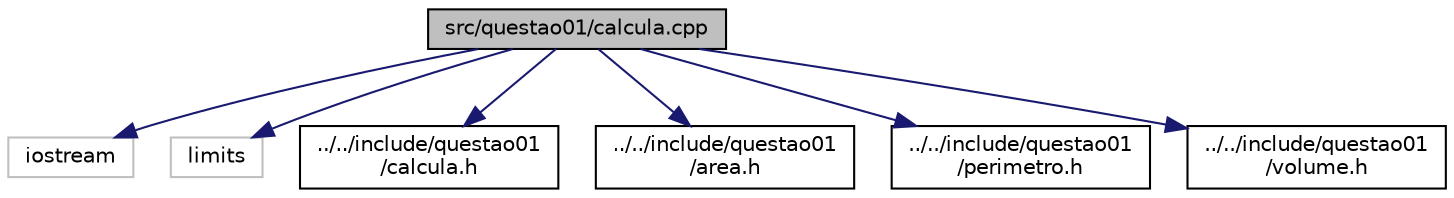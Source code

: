 digraph "src/questao01/calcula.cpp"
{
  edge [fontname="Helvetica",fontsize="10",labelfontname="Helvetica",labelfontsize="10"];
  node [fontname="Helvetica",fontsize="10",shape=record];
  Node1 [label="src/questao01/calcula.cpp",height=0.2,width=0.4,color="black", fillcolor="grey75", style="filled", fontcolor="black"];
  Node1 -> Node2 [color="midnightblue",fontsize="10",style="solid",fontname="Helvetica"];
  Node2 [label="iostream",height=0.2,width=0.4,color="grey75", fillcolor="white", style="filled"];
  Node1 -> Node3 [color="midnightblue",fontsize="10",style="solid",fontname="Helvetica"];
  Node3 [label="limits",height=0.2,width=0.4,color="grey75", fillcolor="white", style="filled"];
  Node1 -> Node4 [color="midnightblue",fontsize="10",style="solid",fontname="Helvetica"];
  Node4 [label="../../include/questao01\l/calcula.h",height=0.2,width=0.4,color="black", fillcolor="white", style="filled",URL="$calcula_8h_source.html"];
  Node1 -> Node5 [color="midnightblue",fontsize="10",style="solid",fontname="Helvetica"];
  Node5 [label="../../include/questao01\l/area.h",height=0.2,width=0.4,color="black", fillcolor="white", style="filled",URL="$area_8h_source.html"];
  Node1 -> Node6 [color="midnightblue",fontsize="10",style="solid",fontname="Helvetica"];
  Node6 [label="../../include/questao01\l/perimetro.h",height=0.2,width=0.4,color="black", fillcolor="white", style="filled",URL="$perimetro_8h_source.html"];
  Node1 -> Node7 [color="midnightblue",fontsize="10",style="solid",fontname="Helvetica"];
  Node7 [label="../../include/questao01\l/volume.h",height=0.2,width=0.4,color="black", fillcolor="white", style="filled",URL="$volume_8h_source.html"];
}
